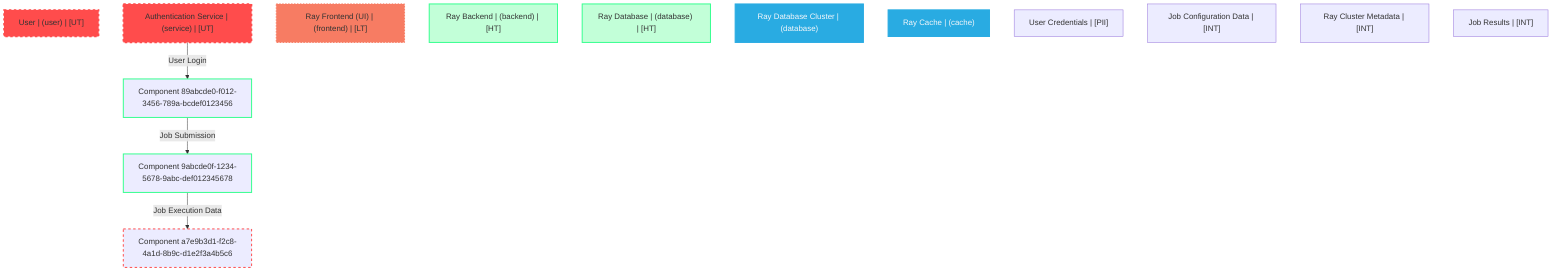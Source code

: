 graph TB
  node_6f7a8b9c-d0e1-2345-6789-abcdef012345["User | (user) | [UT]"]:::untrusted
  node_789abcde-f012-3456-789a-bcdef0123456["Authentication Service | (service) | [UT]"]:::untrusted
  node_1a2b3c4d-e5f6-789a-bcde-f0123456789a["Ray Frontend (UI) | (frontend) | [LT]"]:::lowTrust
  node_2b3c4d5e-f6a7-89ab-cdef-123456789abc0["Ray Backend | (backend) | [HT]"]:::highTrust
  node_3c4d5e6f-a7b8-9abc-def0-123456789abcd["Ray Database | (database) | [HT]"]:::highTrust
  node_4d5e6f7a-b8c9-0123-4567-89abcdef0123["Ray Database Cluster | (database)"]:::dataStore
  node_5e6f7a8b-c9d0-1234-5678-9abcdeffedcba["Ray Cache | (cache)"]:::dataStore
  e8f9a0b1-c3d4-4e5f-9a8b-c7d6e5f4a3b2["User Credentials | [PII]"]:::dataAsset,pii
  f1a2b3c4-d5e6-789a-b234-56789abcde0f["Job Configuration Data | [INT]"]:::dataAsset,internal
  node_9a8b7c6d-5f4a-3b2a-1c0d-ef9876543210["Ray Cluster Metadata | [INT]"]:::dataAsset,internal
  b2c3d4e5-f6a7-89ab-cdef-123456789abc["Job Results | [INT]"]:::dataAsset,internal
  node_89abcde0-f012-3456-789a-bcdef0123456["Component 89abcde0-f012-3456-789a-bcdef0123456"]:::process,untrusted
  node_9abcde0f-1234-5678-9abc-def012345678["Component 9abcde0f-1234-5678-9abc-def012345678"]:::process,untrusted
  a7e9b3d1-f2c8-4a1d-8b9c-d1e2f3a4b5c6["Component a7e9b3d1-f2c8-4a1d-8b9c-d1e2f3a4b5c6"]:::process,untrusted

  node_789abcde-f012-3456-789a-bcdef0123456 -->|User Login| node_89abcde0-f012-3456-789a-bcdef0123456:::encryptedFlow
  node_89abcde0-f012-3456-789a-bcdef0123456 -->|Job Submission| node_9abcde0f-1234-5678-9abc-def012345678:::encryptedFlow
  node_9abcde0f-1234-5678-9abc-def012345678 -->|Job Execution Data| a7e9b3d1-f2c8-4a1d-8b9c-d1e2f3a4b5c6:::unencryptedFlow

  classDef externalEntity fill:#FF4C4C,stroke:#FF4C4C,stroke-width:2px,color:#F5F7FA
  classDef process fill:#36FF8F,stroke:#36FF8F,stroke-width:2px,color:#0B0D17
  classDef dataStore fill:#29ABE2,stroke:#29ABE2,stroke-width:2px,color:#F5F7FA
  classDef dataAsset fill:#A259FF,stroke:#c3a4ff,stroke-width:2px,color:#F5F7FA
  classDef untrusted fill:#FF4C4C,stroke:#FF4C4C,stroke-width:3px,stroke-dasharray:5 5
  classDef lowTrust fill:#f77c63,stroke:#f77c63,stroke-width:2px,stroke-dasharray:3 3
  classDef mediumTrust fill:#FFD300,stroke:#FFD300,stroke-width:2px
  classDef highTrust fill:#C2FFD8,stroke:#36FF8F,stroke-width:2px
  classDef veryHighTrust fill:#36FF8F,stroke:#36FF8F,stroke-width:3px
  classDef public fill:#C2FFD8,stroke:#36FF8F,stroke-width:1px
  classDef internal fill:#FFF2B3,stroke:#FFD300,stroke-width:1px
  classDef confidential fill:#FFB3B3,stroke:#FF4C4C,stroke-width:2px
  classDef restricted fill:#FF4C4C,stroke:#FF4C4C,stroke-width:3px
  classDef pii fill:#ffa1ad,stroke:#A259FF,stroke-width:2px
  classDef pci fill:#FF4C4C,stroke:#FF4C4C,stroke-width:3px
  classDef phi fill:#ffa1ad,stroke:#A259FF,stroke-width:3px
  classDef encryptedFlow stroke:#36FF8F,stroke-width:2px
  classDef unencryptedFlow stroke:#FF4C4C,stroke-width:2px,stroke-dasharray:5 5
  classDef authenticatedFlow stroke:#29ABE2,stroke-width:2px
  classDef trustBoundary fill:transparent,stroke:#2E3440,stroke-width:3px,stroke-dasharray:10 5